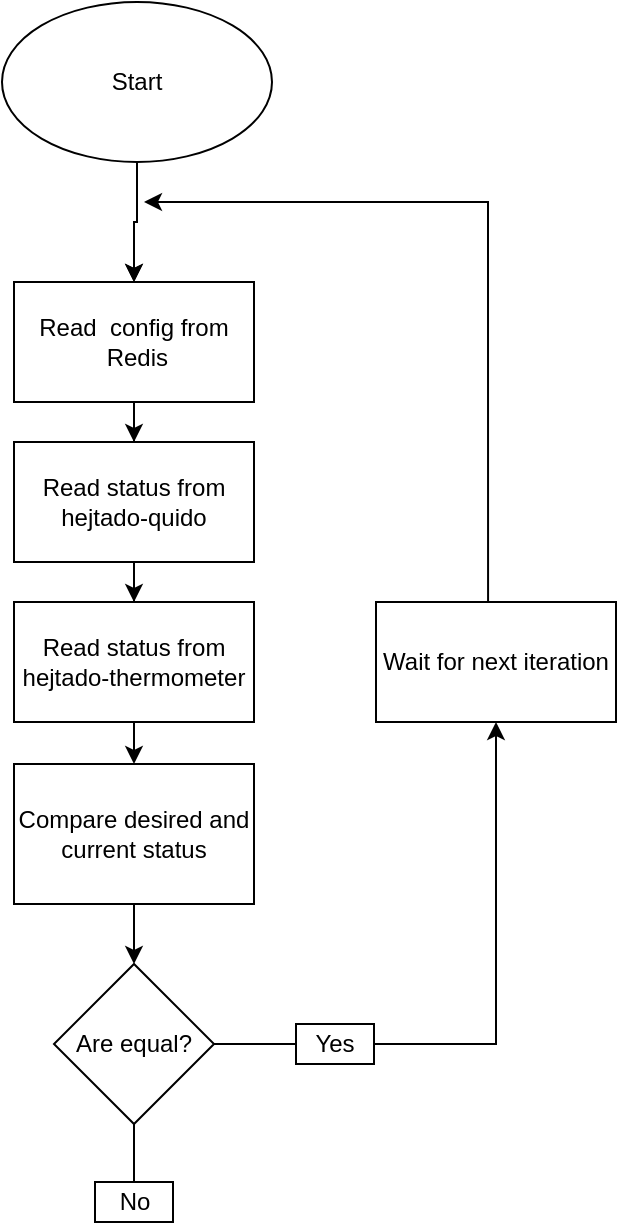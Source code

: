 <mxfile version="12.2.2" type="github" pages="1">
  <diagram id="on-QwQ2dZTFsyaR1r1pX" name="Page-1">
    <mxGraphModel dx="766" dy="524" grid="1" gridSize="10" guides="1" tooltips="1" connect="1" arrows="1" fold="1" page="1" pageScale="1" pageWidth="850" pageHeight="1100" math="0" shadow="0">
      <root>
        <mxCell id="0"/>
        <mxCell id="1" parent="0"/>
        <mxCell id="oSUP2zpy1A8Dt4GZ5Xc4-10" style="edgeStyle=orthogonalEdgeStyle;rounded=0;orthogonalLoop=1;jettySize=auto;html=1;entryX=0.5;entryY=0;entryDx=0;entryDy=0;" parent="1" source="oSUP2zpy1A8Dt4GZ5Xc4-1" target="oSUP2zpy1A8Dt4GZ5Xc4-2" edge="1">
          <mxGeometry relative="1" as="geometry"/>
        </mxCell>
        <mxCell id="aaJHVqJ8rT7FreqJc1Fe-11" value="" style="edgeStyle=orthogonalEdgeStyle;rounded=0;orthogonalLoop=1;jettySize=auto;html=1;endArrow=classic;endFill=1;" edge="1" parent="1" source="oSUP2zpy1A8Dt4GZ5Xc4-1" target="oSUP2zpy1A8Dt4GZ5Xc4-2">
          <mxGeometry relative="1" as="geometry"/>
        </mxCell>
        <mxCell id="oSUP2zpy1A8Dt4GZ5Xc4-1" value="Start" style="ellipse;whiteSpace=wrap;html=1;" parent="1" vertex="1">
          <mxGeometry x="355" y="40" width="135" height="80" as="geometry"/>
        </mxCell>
        <mxCell id="oSUP2zpy1A8Dt4GZ5Xc4-9" style="edgeStyle=orthogonalEdgeStyle;rounded=0;orthogonalLoop=1;jettySize=auto;html=1;entryX=0.5;entryY=0;entryDx=0;entryDy=0;" parent="1" source="oSUP2zpy1A8Dt4GZ5Xc4-2" target="oSUP2zpy1A8Dt4GZ5Xc4-8" edge="1">
          <mxGeometry relative="1" as="geometry"/>
        </mxCell>
        <mxCell id="oSUP2zpy1A8Dt4GZ5Xc4-2" value="Read &amp;nbsp;config from &amp;nbsp;Redis" style="rounded=0;whiteSpace=wrap;html=1;direction=east;" parent="1" vertex="1">
          <mxGeometry x="361" y="180" width="120" height="60" as="geometry"/>
        </mxCell>
        <mxCell id="oSUP2zpy1A8Dt4GZ5Xc4-13" style="edgeStyle=orthogonalEdgeStyle;rounded=0;orthogonalLoop=1;jettySize=auto;html=1;entryX=0.5;entryY=0;entryDx=0;entryDy=0;" parent="1" source="oSUP2zpy1A8Dt4GZ5Xc4-8" target="oSUP2zpy1A8Dt4GZ5Xc4-12" edge="1">
          <mxGeometry relative="1" as="geometry"/>
        </mxCell>
        <mxCell id="oSUP2zpy1A8Dt4GZ5Xc4-8" value="Read status from hejtado-quido" style="rounded=0;whiteSpace=wrap;html=1;direction=east;" parent="1" vertex="1">
          <mxGeometry x="361" y="260" width="120" height="60" as="geometry"/>
        </mxCell>
        <mxCell id="aaJHVqJ8rT7FreqJc1Fe-2" value="" style="edgeStyle=orthogonalEdgeStyle;rounded=0;orthogonalLoop=1;jettySize=auto;html=1;" edge="1" parent="1" source="oSUP2zpy1A8Dt4GZ5Xc4-12" target="aaJHVqJ8rT7FreqJc1Fe-1">
          <mxGeometry relative="1" as="geometry"/>
        </mxCell>
        <mxCell id="oSUP2zpy1A8Dt4GZ5Xc4-12" value="Read status from hejtado-thermometer" style="rounded=0;whiteSpace=wrap;html=1;direction=east;" parent="1" vertex="1">
          <mxGeometry x="361" y="340" width="120" height="60" as="geometry"/>
        </mxCell>
        <mxCell id="aaJHVqJ8rT7FreqJc1Fe-17" style="edgeStyle=orthogonalEdgeStyle;rounded=0;orthogonalLoop=1;jettySize=auto;html=1;entryX=0.5;entryY=0;entryDx=0;entryDy=0;endArrow=none;endFill=0;" edge="1" parent="1" source="oSUP2zpy1A8Dt4GZ5Xc4-14" target="aaJHVqJ8rT7FreqJc1Fe-14">
          <mxGeometry relative="1" as="geometry"/>
        </mxCell>
        <mxCell id="oSUP2zpy1A8Dt4GZ5Xc4-14" value="Are equal?" style="rhombus;whiteSpace=wrap;html=1;direction=south;" parent="1" vertex="1">
          <mxGeometry x="381" y="521" width="80" height="80" as="geometry"/>
        </mxCell>
        <mxCell id="aaJHVqJ8rT7FreqJc1Fe-3" style="edgeStyle=orthogonalEdgeStyle;rounded=0;orthogonalLoop=1;jettySize=auto;html=1;entryX=0;entryY=0.5;entryDx=0;entryDy=0;" edge="1" parent="1" source="aaJHVqJ8rT7FreqJc1Fe-1" target="oSUP2zpy1A8Dt4GZ5Xc4-14">
          <mxGeometry relative="1" as="geometry"/>
        </mxCell>
        <mxCell id="aaJHVqJ8rT7FreqJc1Fe-1" value="Compare desired and current status" style="rounded=0;whiteSpace=wrap;html=1;" vertex="1" parent="1">
          <mxGeometry x="361" y="421" width="120" height="70" as="geometry"/>
        </mxCell>
        <mxCell id="aaJHVqJ8rT7FreqJc1Fe-6" style="edgeStyle=orthogonalEdgeStyle;rounded=0;orthogonalLoop=1;jettySize=auto;html=1;entryX=0.5;entryY=0;entryDx=0;entryDy=0;endArrow=none;endFill=0;" edge="1" parent="1" source="aaJHVqJ8rT7FreqJc1Fe-5" target="oSUP2zpy1A8Dt4GZ5Xc4-14">
          <mxGeometry relative="1" as="geometry"/>
        </mxCell>
        <mxCell id="aaJHVqJ8rT7FreqJc1Fe-9" style="edgeStyle=orthogonalEdgeStyle;rounded=0;orthogonalLoop=1;jettySize=auto;html=1;entryX=0.5;entryY=1;entryDx=0;entryDy=0;endArrow=classic;endFill=1;" edge="1" parent="1" source="aaJHVqJ8rT7FreqJc1Fe-5" target="aaJHVqJ8rT7FreqJc1Fe-8">
          <mxGeometry relative="1" as="geometry"/>
        </mxCell>
        <mxCell id="aaJHVqJ8rT7FreqJc1Fe-5" value="Yes" style="rounded=0;whiteSpace=wrap;html=1;" vertex="1" parent="1">
          <mxGeometry x="502" y="551" width="39" height="20" as="geometry"/>
        </mxCell>
        <mxCell id="aaJHVqJ8rT7FreqJc1Fe-10" style="edgeStyle=orthogonalEdgeStyle;rounded=0;orthogonalLoop=1;jettySize=auto;html=1;endArrow=classic;endFill=1;exitX=0.467;exitY=0;exitDx=0;exitDy=0;exitPerimeter=0;" edge="1" parent="1" source="aaJHVqJ8rT7FreqJc1Fe-8">
          <mxGeometry relative="1" as="geometry">
            <mxPoint x="426" y="140" as="targetPoint"/>
            <mxPoint x="598" y="340" as="sourcePoint"/>
            <Array as="points">
              <mxPoint x="598" y="140"/>
            </Array>
          </mxGeometry>
        </mxCell>
        <mxCell id="aaJHVqJ8rT7FreqJc1Fe-8" value="Wait for next iteration" style="rounded=0;whiteSpace=wrap;html=1;direction=east;" vertex="1" parent="1">
          <mxGeometry x="542" y="340" width="120" height="60" as="geometry"/>
        </mxCell>
        <mxCell id="aaJHVqJ8rT7FreqJc1Fe-14" value="No" style="rounded=0;whiteSpace=wrap;html=1;" vertex="1" parent="1">
          <mxGeometry x="401.5" y="630" width="39" height="20" as="geometry"/>
        </mxCell>
      </root>
    </mxGraphModel>
  </diagram>
</mxfile>
